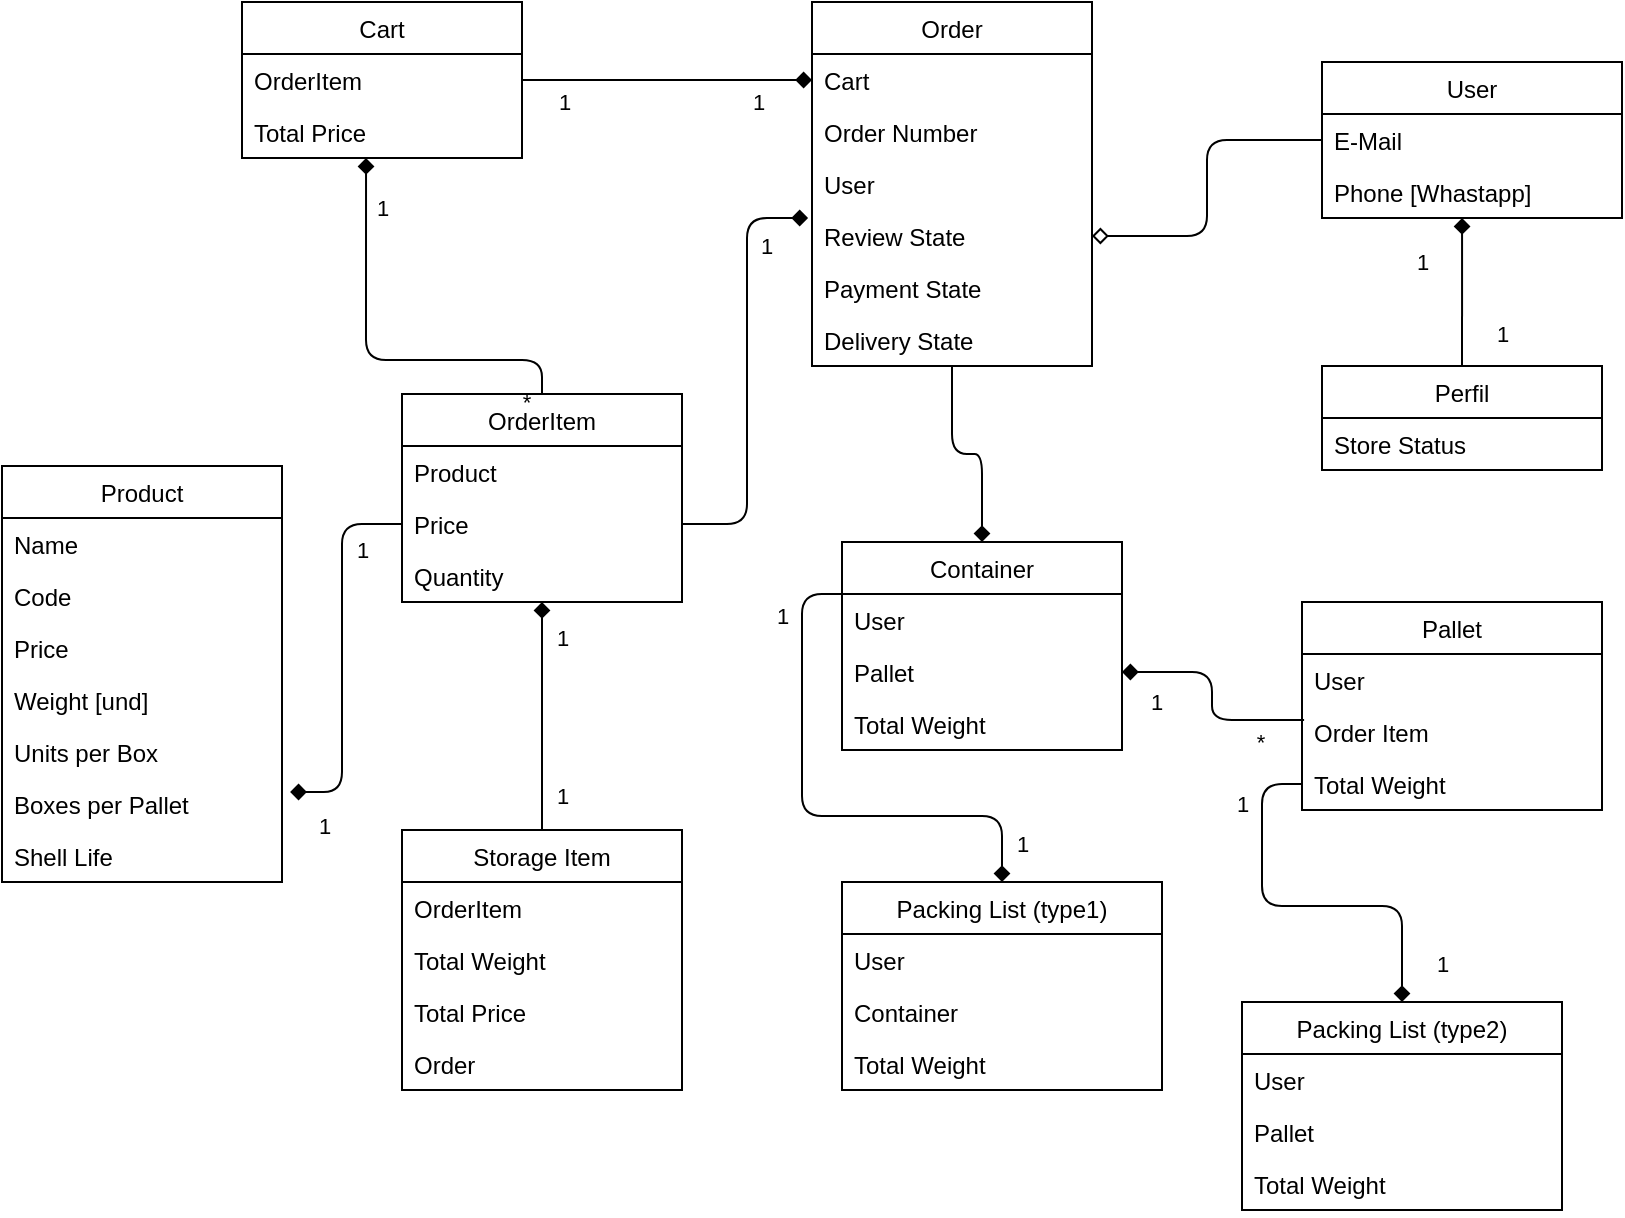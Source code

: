 <mxfile version="15.6.8" type="github">
  <diagram id="cdeWegI2rHCqs-vMcGuI" name="Page-1">
    <mxGraphModel dx="1395" dy="776" grid="1" gridSize="10" guides="1" tooltips="1" connect="1" arrows="1" fold="1" page="1" pageScale="1" pageWidth="850" pageHeight="1100" math="0" shadow="0">
      <root>
        <mxCell id="0" />
        <mxCell id="1" parent="0" />
        <mxCell id="ufk87gchy8EaRJGP1gYz-62" value="Product" style="swimlane;fontStyle=0;childLayout=stackLayout;horizontal=1;startSize=26;fillColor=none;horizontalStack=0;resizeParent=1;resizeParentMax=0;resizeLast=0;collapsible=1;marginBottom=0;" parent="1" vertex="1">
          <mxGeometry x="20" y="282" width="140" height="208" as="geometry" />
        </mxCell>
        <mxCell id="ufk87gchy8EaRJGP1gYz-67" value="Name" style="text;strokeColor=none;fillColor=none;align=left;verticalAlign=top;spacingLeft=4;spacingRight=4;overflow=hidden;rotatable=0;points=[[0,0.5],[1,0.5]];portConstraint=eastwest;" parent="ufk87gchy8EaRJGP1gYz-62" vertex="1">
          <mxGeometry y="26" width="140" height="26" as="geometry" />
        </mxCell>
        <mxCell id="ufk87gchy8EaRJGP1gYz-63" value="Code" style="text;strokeColor=none;fillColor=none;align=left;verticalAlign=top;spacingLeft=4;spacingRight=4;overflow=hidden;rotatable=0;points=[[0,0.5],[1,0.5]];portConstraint=eastwest;" parent="ufk87gchy8EaRJGP1gYz-62" vertex="1">
          <mxGeometry y="52" width="140" height="26" as="geometry" />
        </mxCell>
        <mxCell id="ufk87gchy8EaRJGP1gYz-68" value="Price" style="text;strokeColor=none;fillColor=none;align=left;verticalAlign=top;spacingLeft=4;spacingRight=4;overflow=hidden;rotatable=0;points=[[0,0.5],[1,0.5]];portConstraint=eastwest;" parent="ufk87gchy8EaRJGP1gYz-62" vertex="1">
          <mxGeometry y="78" width="140" height="26" as="geometry" />
        </mxCell>
        <mxCell id="ufk87gchy8EaRJGP1gYz-64" value="Weight [und]" style="text;strokeColor=none;fillColor=none;align=left;verticalAlign=top;spacingLeft=4;spacingRight=4;overflow=hidden;rotatable=0;points=[[0,0.5],[1,0.5]];portConstraint=eastwest;" parent="ufk87gchy8EaRJGP1gYz-62" vertex="1">
          <mxGeometry y="104" width="140" height="26" as="geometry" />
        </mxCell>
        <object label="Units per Box&#xa;" placeholders="1" adafds="Price&#xa;" id="ufk87gchy8EaRJGP1gYz-65">
          <mxCell style="text;strokeColor=none;fillColor=none;align=left;verticalAlign=top;spacingLeft=4;spacingRight=4;overflow=hidden;rotatable=0;points=[[0,0.5],[1,0.5]];portConstraint=eastwest;" parent="ufk87gchy8EaRJGP1gYz-62" vertex="1">
            <mxGeometry y="130" width="140" height="26" as="geometry" />
          </mxCell>
        </object>
        <mxCell id="ufk87gchy8EaRJGP1gYz-72" value="Boxes per Pallet" style="text;strokeColor=none;fillColor=none;align=left;verticalAlign=top;spacingLeft=4;spacingRight=4;overflow=hidden;rotatable=0;points=[[0,0.5],[1,0.5]];portConstraint=eastwest;" parent="ufk87gchy8EaRJGP1gYz-62" vertex="1">
          <mxGeometry y="156" width="140" height="26" as="geometry" />
        </mxCell>
        <mxCell id="ufk87gchy8EaRJGP1gYz-71" value="Shell Life" style="text;strokeColor=none;fillColor=none;align=left;verticalAlign=top;spacingLeft=4;spacingRight=4;overflow=hidden;rotatable=0;points=[[0,0.5],[1,0.5]];portConstraint=eastwest;" parent="ufk87gchy8EaRJGP1gYz-62" vertex="1">
          <mxGeometry y="182" width="140" height="26" as="geometry" />
        </mxCell>
        <mxCell id="3pQK_MFG4ia8OerURwKQ-3" style="edgeStyle=orthogonalEdgeStyle;rounded=1;orthogonalLoop=1;jettySize=auto;html=1;exitX=1;exitY=0.5;exitDx=0;exitDy=0;endArrow=diamond;endFill=1;" parent="1" source="ufk87gchy8EaRJGP1gYz-73" target="ufk87gchy8EaRJGP1gYz-106" edge="1">
          <mxGeometry relative="1" as="geometry" />
        </mxCell>
        <mxCell id="3pQK_MFG4ia8OerURwKQ-13" value="1" style="edgeLabel;html=1;align=center;verticalAlign=middle;resizable=0;points=[];" parent="3pQK_MFG4ia8OerURwKQ-3" vertex="1" connectable="0">
          <mxGeometry x="0.627" y="-4" relative="1" as="geometry">
            <mxPoint y="7" as="offset" />
          </mxGeometry>
        </mxCell>
        <mxCell id="3pQK_MFG4ia8OerURwKQ-14" value="1" style="edgeLabel;html=1;align=center;verticalAlign=middle;resizable=0;points=[];" parent="3pQK_MFG4ia8OerURwKQ-3" vertex="1" connectable="0">
          <mxGeometry x="-0.773" y="-3" relative="1" as="geometry">
            <mxPoint x="4" y="8" as="offset" />
          </mxGeometry>
        </mxCell>
        <mxCell id="ufk87gchy8EaRJGP1gYz-73" value="Cart" style="swimlane;fontStyle=0;childLayout=stackLayout;horizontal=1;startSize=26;fillColor=none;horizontalStack=0;resizeParent=1;resizeParentMax=0;resizeLast=0;collapsible=1;marginBottom=0;" parent="1" vertex="1">
          <mxGeometry x="140" y="50" width="140" height="78" as="geometry" />
        </mxCell>
        <mxCell id="ufk87gchy8EaRJGP1gYz-74" value="OrderItem" style="text;strokeColor=none;fillColor=none;align=left;verticalAlign=top;spacingLeft=4;spacingRight=4;overflow=hidden;rotatable=0;points=[[0,0.5],[1,0.5]];portConstraint=eastwest;" parent="ufk87gchy8EaRJGP1gYz-73" vertex="1">
          <mxGeometry y="26" width="140" height="26" as="geometry" />
        </mxCell>
        <mxCell id="ufk87gchy8EaRJGP1gYz-76" value="Total Price" style="text;strokeColor=none;fillColor=none;align=left;verticalAlign=top;spacingLeft=4;spacingRight=4;overflow=hidden;rotatable=0;points=[[0,0.5],[1,0.5]];portConstraint=eastwest;" parent="ufk87gchy8EaRJGP1gYz-73" vertex="1">
          <mxGeometry y="52" width="140" height="26" as="geometry" />
        </mxCell>
        <mxCell id="YTnr2HPFLdlH_D2PQjZW-26" style="edgeStyle=orthogonalEdgeStyle;rounded=1;orthogonalLoop=1;jettySize=auto;html=1;entryX=0.5;entryY=0;entryDx=0;entryDy=0;startArrow=diamond;startFill=1;endArrow=none;endFill=0;" parent="1" source="ufk87gchy8EaRJGP1gYz-81" target="ufk87gchy8EaRJGP1gYz-129" edge="1">
          <mxGeometry relative="1" as="geometry" />
        </mxCell>
        <mxCell id="YTnr2HPFLdlH_D2PQjZW-28" value="1" style="edgeLabel;html=1;align=center;verticalAlign=middle;resizable=0;points=[];" parent="YTnr2HPFLdlH_D2PQjZW-26" vertex="1" connectable="0">
          <mxGeometry x="-0.782" y="2" relative="1" as="geometry">
            <mxPoint x="8" y="5" as="offset" />
          </mxGeometry>
        </mxCell>
        <mxCell id="YTnr2HPFLdlH_D2PQjZW-29" value="1" style="edgeLabel;html=1;align=center;verticalAlign=middle;resizable=0;points=[];" parent="YTnr2HPFLdlH_D2PQjZW-26" vertex="1" connectable="0">
          <mxGeometry x="0.703" y="1" relative="1" as="geometry">
            <mxPoint x="9" as="offset" />
          </mxGeometry>
        </mxCell>
        <mxCell id="3pQK_MFG4ia8OerURwKQ-6" style="edgeStyle=orthogonalEdgeStyle;rounded=1;orthogonalLoop=1;jettySize=auto;html=1;exitX=0.5;exitY=0;exitDx=0;exitDy=0;entryX=0.443;entryY=1;entryDx=0;entryDy=0;entryPerimeter=0;endArrow=diamond;endFill=1;" parent="1" source="ufk87gchy8EaRJGP1gYz-81" target="ufk87gchy8EaRJGP1gYz-76" edge="1">
          <mxGeometry relative="1" as="geometry">
            <Array as="points">
              <mxPoint x="240" y="229" />
              <mxPoint x="222" y="229" />
            </Array>
          </mxGeometry>
        </mxCell>
        <mxCell id="3pQK_MFG4ia8OerURwKQ-11" value="1" style="edgeLabel;html=1;align=center;verticalAlign=middle;resizable=0;points=[];" parent="3pQK_MFG4ia8OerURwKQ-6" vertex="1" connectable="0">
          <mxGeometry x="0.654" y="-1" relative="1" as="geometry">
            <mxPoint x="7" y="-11" as="offset" />
          </mxGeometry>
        </mxCell>
        <mxCell id="3pQK_MFG4ia8OerURwKQ-12" value="*" style="edgeLabel;html=1;align=center;verticalAlign=middle;resizable=0;points=[];" parent="3pQK_MFG4ia8OerURwKQ-6" vertex="1" connectable="0">
          <mxGeometry x="-0.654" y="-2" relative="1" as="geometry">
            <mxPoint x="10" y="23" as="offset" />
          </mxGeometry>
        </mxCell>
        <mxCell id="ufk87gchy8EaRJGP1gYz-81" value="OrderItem" style="swimlane;fontStyle=0;childLayout=stackLayout;horizontal=1;startSize=26;fillColor=none;horizontalStack=0;resizeParent=1;resizeParentMax=0;resizeLast=0;collapsible=1;marginBottom=0;" parent="1" vertex="1">
          <mxGeometry x="220" y="246" width="140" height="104" as="geometry" />
        </mxCell>
        <mxCell id="ufk87gchy8EaRJGP1gYz-82" value="Product" style="text;strokeColor=none;fillColor=none;align=left;verticalAlign=top;spacingLeft=4;spacingRight=4;overflow=hidden;rotatable=0;points=[[0,0.5],[1,0.5]];portConstraint=eastwest;" parent="ufk87gchy8EaRJGP1gYz-81" vertex="1">
          <mxGeometry y="26" width="140" height="26" as="geometry" />
        </mxCell>
        <mxCell id="ufk87gchy8EaRJGP1gYz-83" value="Price" style="text;strokeColor=none;fillColor=none;align=left;verticalAlign=top;spacingLeft=4;spacingRight=4;overflow=hidden;rotatable=0;points=[[0,0.5],[1,0.5]];portConstraint=eastwest;" parent="ufk87gchy8EaRJGP1gYz-81" vertex="1">
          <mxGeometry y="52" width="140" height="26" as="geometry" />
        </mxCell>
        <mxCell id="ufk87gchy8EaRJGP1gYz-84" value="Quantity" style="text;strokeColor=none;fillColor=none;align=left;verticalAlign=top;spacingLeft=4;spacingRight=4;overflow=hidden;rotatable=0;points=[[0,0.5],[1,0.5]];portConstraint=eastwest;" parent="ufk87gchy8EaRJGP1gYz-81" vertex="1">
          <mxGeometry y="78" width="140" height="26" as="geometry" />
        </mxCell>
        <mxCell id="ufk87gchy8EaRJGP1gYz-89" value="User" style="swimlane;fontStyle=0;childLayout=stackLayout;horizontal=1;startSize=26;fillColor=none;horizontalStack=0;resizeParent=1;resizeParentMax=0;resizeLast=0;collapsible=1;marginBottom=0;" parent="1" vertex="1">
          <mxGeometry x="680" y="80" width="150" height="78" as="geometry" />
        </mxCell>
        <mxCell id="ufk87gchy8EaRJGP1gYz-90" value="E-Mail" style="text;strokeColor=none;fillColor=none;align=left;verticalAlign=top;spacingLeft=4;spacingRight=4;overflow=hidden;rotatable=0;points=[[0,0.5],[1,0.5]];portConstraint=eastwest;" parent="ufk87gchy8EaRJGP1gYz-89" vertex="1">
          <mxGeometry y="26" width="150" height="26" as="geometry" />
        </mxCell>
        <mxCell id="ufk87gchy8EaRJGP1gYz-96" value="Phone [Whastapp]" style="text;strokeColor=none;fillColor=none;align=left;verticalAlign=top;spacingLeft=4;spacingRight=4;overflow=hidden;rotatable=0;points=[[0,0.5],[1,0.5]];portConstraint=eastwest;" parent="ufk87gchy8EaRJGP1gYz-89" vertex="1">
          <mxGeometry y="52" width="150" height="26" as="geometry" />
        </mxCell>
        <mxCell id="ufk87gchy8EaRJGP1gYz-97" value="Perfil" style="swimlane;fontStyle=0;childLayout=stackLayout;horizontal=1;startSize=26;fillColor=none;horizontalStack=0;resizeParent=1;resizeParentMax=0;resizeLast=0;collapsible=1;marginBottom=0;" parent="1" vertex="1">
          <mxGeometry x="680" y="232" width="140" height="52" as="geometry" />
        </mxCell>
        <mxCell id="ufk87gchy8EaRJGP1gYz-104" value="Store Status" style="text;strokeColor=none;fillColor=none;align=left;verticalAlign=top;spacingLeft=4;spacingRight=4;overflow=hidden;rotatable=0;points=[[0,0.5],[1,0.5]];portConstraint=eastwest;" parent="ufk87gchy8EaRJGP1gYz-97" vertex="1">
          <mxGeometry y="26" width="140" height="26" as="geometry" />
        </mxCell>
        <mxCell id="_ovyuy2Nq4tTpJpN0JnH-9" style="edgeStyle=orthogonalEdgeStyle;rounded=1;orthogonalLoop=1;jettySize=auto;html=1;exitX=0.5;exitY=1;exitDx=0;exitDy=0;entryX=0.5;entryY=0;entryDx=0;entryDy=0;endArrow=diamond;endFill=1;" edge="1" parent="1" source="ufk87gchy8EaRJGP1gYz-105" target="YTnr2HPFLdlH_D2PQjZW-34">
          <mxGeometry relative="1" as="geometry" />
        </mxCell>
        <mxCell id="ufk87gchy8EaRJGP1gYz-105" value="Order" style="swimlane;fontStyle=0;childLayout=stackLayout;horizontal=1;startSize=26;fillColor=none;horizontalStack=0;resizeParent=1;resizeParentMax=0;resizeLast=0;collapsible=1;marginBottom=0;" parent="1" vertex="1">
          <mxGeometry x="425" y="50" width="140" height="182" as="geometry" />
        </mxCell>
        <mxCell id="ufk87gchy8EaRJGP1gYz-106" value="Cart&#xa;" style="text;strokeColor=none;fillColor=none;align=left;verticalAlign=top;spacingLeft=4;spacingRight=4;overflow=hidden;rotatable=0;points=[[0,0.5],[1,0.5]];portConstraint=eastwest;" parent="ufk87gchy8EaRJGP1gYz-105" vertex="1">
          <mxGeometry y="26" width="140" height="26" as="geometry" />
        </mxCell>
        <mxCell id="ufk87gchy8EaRJGP1gYz-107" value="Order Number" style="text;strokeColor=none;fillColor=none;align=left;verticalAlign=top;spacingLeft=4;spacingRight=4;overflow=hidden;rotatable=0;points=[[0,0.5],[1,0.5]];portConstraint=eastwest;" parent="ufk87gchy8EaRJGP1gYz-105" vertex="1">
          <mxGeometry y="52" width="140" height="26" as="geometry" />
        </mxCell>
        <mxCell id="ufk87gchy8EaRJGP1gYz-108" value="User" style="text;strokeColor=none;fillColor=none;align=left;verticalAlign=top;spacingLeft=4;spacingRight=4;overflow=hidden;rotatable=0;points=[[0,0.5],[1,0.5]];portConstraint=eastwest;" parent="ufk87gchy8EaRJGP1gYz-105" vertex="1">
          <mxGeometry y="78" width="140" height="26" as="geometry" />
        </mxCell>
        <mxCell id="ufk87gchy8EaRJGP1gYz-109" value="Review State" style="text;strokeColor=none;fillColor=none;align=left;verticalAlign=top;spacingLeft=4;spacingRight=4;overflow=hidden;rotatable=0;points=[[0,0.5],[1,0.5]];portConstraint=eastwest;" parent="ufk87gchy8EaRJGP1gYz-105" vertex="1">
          <mxGeometry y="104" width="140" height="26" as="geometry" />
        </mxCell>
        <object label="Payment State" placeholders="1" adafds="Price&#xa;" id="ufk87gchy8EaRJGP1gYz-110">
          <mxCell style="text;strokeColor=none;fillColor=none;align=left;verticalAlign=top;spacingLeft=4;spacingRight=4;overflow=hidden;rotatable=0;points=[[0,0.5],[1,0.5]];portConstraint=eastwest;" parent="ufk87gchy8EaRJGP1gYz-105" vertex="1">
            <mxGeometry y="130" width="140" height="26" as="geometry" />
          </mxCell>
        </object>
        <mxCell id="ufk87gchy8EaRJGP1gYz-111" value="Delivery State" style="text;strokeColor=none;fillColor=none;align=left;verticalAlign=top;spacingLeft=4;spacingRight=4;overflow=hidden;rotatable=0;points=[[0,0.5],[1,0.5]];portConstraint=eastwest;" parent="ufk87gchy8EaRJGP1gYz-105" vertex="1">
          <mxGeometry y="156" width="140" height="26" as="geometry" />
        </mxCell>
        <mxCell id="ufk87gchy8EaRJGP1gYz-119" value="1" style="endArrow=diamond;startArrow=none;endFill=1;startFill=0;html=1;rounded=1;exitX=0.5;exitY=0;exitDx=0;exitDy=0;entryX=0.467;entryY=1;entryDx=0;entryDy=0;entryPerimeter=0;" parent="1" source="ufk87gchy8EaRJGP1gYz-97" target="ufk87gchy8EaRJGP1gYz-96" edge="1">
          <mxGeometry x="0.372" y="20" width="160" relative="1" as="geometry">
            <mxPoint x="715" y="410" as="sourcePoint" />
            <mxPoint x="790" y="250" as="targetPoint" />
            <mxPoint y="-1" as="offset" />
          </mxGeometry>
        </mxCell>
        <mxCell id="_ovyuy2Nq4tTpJpN0JnH-28" value="1" style="edgeLabel;html=1;align=center;verticalAlign=middle;resizable=0;points=[];" vertex="1" connectable="0" parent="ufk87gchy8EaRJGP1gYz-119">
          <mxGeometry x="-0.548" y="-1" relative="1" as="geometry">
            <mxPoint x="19" as="offset" />
          </mxGeometry>
        </mxCell>
        <mxCell id="_ovyuy2Nq4tTpJpN0JnH-23" style="edgeStyle=orthogonalEdgeStyle;curved=0;rounded=1;sketch=0;orthogonalLoop=1;jettySize=auto;html=1;exitX=0.5;exitY=0;exitDx=0;exitDy=0;entryX=0;entryY=0.25;entryDx=0;entryDy=0;startArrow=diamond;startFill=1;endArrow=none;endFill=0;" edge="1" parent="1" source="ufk87gchy8EaRJGP1gYz-121" target="YTnr2HPFLdlH_D2PQjZW-34">
          <mxGeometry relative="1" as="geometry" />
        </mxCell>
        <mxCell id="_ovyuy2Nq4tTpJpN0JnH-25" value="1" style="edgeLabel;html=1;align=center;verticalAlign=middle;resizable=0;points=[];" vertex="1" connectable="0" parent="_ovyuy2Nq4tTpJpN0JnH-23">
          <mxGeometry x="0.799" y="-3" relative="1" as="geometry">
            <mxPoint x="-13" y="4" as="offset" />
          </mxGeometry>
        </mxCell>
        <mxCell id="_ovyuy2Nq4tTpJpN0JnH-26" value="1" style="edgeLabel;html=1;align=center;verticalAlign=middle;resizable=0;points=[];" vertex="1" connectable="0" parent="_ovyuy2Nq4tTpJpN0JnH-23">
          <mxGeometry x="-0.891" y="-2" relative="1" as="geometry">
            <mxPoint x="8" y="-5" as="offset" />
          </mxGeometry>
        </mxCell>
        <mxCell id="ufk87gchy8EaRJGP1gYz-121" value="Packing List (type1)" style="swimlane;fontStyle=0;childLayout=stackLayout;horizontal=1;startSize=26;fillColor=none;horizontalStack=0;resizeParent=1;resizeParentMax=0;resizeLast=0;collapsible=1;marginBottom=0;" parent="1" vertex="1">
          <mxGeometry x="440" y="490" width="160" height="104" as="geometry" />
        </mxCell>
        <mxCell id="ufk87gchy8EaRJGP1gYz-123" value="User" style="text;strokeColor=none;fillColor=none;align=left;verticalAlign=top;spacingLeft=4;spacingRight=4;overflow=hidden;rotatable=0;points=[[0,0.5],[1,0.5]];portConstraint=eastwest;" parent="ufk87gchy8EaRJGP1gYz-121" vertex="1">
          <mxGeometry y="26" width="160" height="26" as="geometry" />
        </mxCell>
        <mxCell id="ufk87gchy8EaRJGP1gYz-128" value="Container" style="text;strokeColor=none;fillColor=none;align=left;verticalAlign=top;spacingLeft=4;spacingRight=4;overflow=hidden;rotatable=0;points=[[0,0.5],[1,0.5]];portConstraint=eastwest;" parent="ufk87gchy8EaRJGP1gYz-121" vertex="1">
          <mxGeometry y="52" width="160" height="26" as="geometry" />
        </mxCell>
        <mxCell id="ufk87gchy8EaRJGP1gYz-125" value="Total Weight" style="text;strokeColor=none;fillColor=none;align=left;verticalAlign=top;spacingLeft=4;spacingRight=4;overflow=hidden;rotatable=0;points=[[0,0.5],[1,0.5]];portConstraint=eastwest;" parent="ufk87gchy8EaRJGP1gYz-121" vertex="1">
          <mxGeometry y="78" width="160" height="26" as="geometry" />
        </mxCell>
        <mxCell id="ufk87gchy8EaRJGP1gYz-129" value="Storage Item" style="swimlane;fontStyle=0;childLayout=stackLayout;horizontal=1;startSize=26;fillColor=none;horizontalStack=0;resizeParent=1;resizeParentMax=0;resizeLast=0;collapsible=1;marginBottom=0;" parent="1" vertex="1">
          <mxGeometry x="220" y="464" width="140" height="130" as="geometry" />
        </mxCell>
        <mxCell id="ufk87gchy8EaRJGP1gYz-130" value="OrderItem" style="text;strokeColor=none;fillColor=none;align=left;verticalAlign=top;spacingLeft=4;spacingRight=4;overflow=hidden;rotatable=0;points=[[0,0.5],[1,0.5]];portConstraint=eastwest;" parent="ufk87gchy8EaRJGP1gYz-129" vertex="1">
          <mxGeometry y="26" width="140" height="26" as="geometry" />
        </mxCell>
        <mxCell id="ufk87gchy8EaRJGP1gYz-133" value="Total Weight" style="text;strokeColor=none;fillColor=none;align=left;verticalAlign=top;spacingLeft=4;spacingRight=4;overflow=hidden;rotatable=0;points=[[0,0.5],[1,0.5]];portConstraint=eastwest;" parent="ufk87gchy8EaRJGP1gYz-129" vertex="1">
          <mxGeometry y="52" width="140" height="26" as="geometry" />
        </mxCell>
        <mxCell id="ufk87gchy8EaRJGP1gYz-134" value="Total Price" style="text;strokeColor=none;fillColor=none;align=left;verticalAlign=top;spacingLeft=4;spacingRight=4;overflow=hidden;rotatable=0;points=[[0,0.5],[1,0.5]];portConstraint=eastwest;" parent="ufk87gchy8EaRJGP1gYz-129" vertex="1">
          <mxGeometry y="78" width="140" height="26" as="geometry" />
        </mxCell>
        <mxCell id="ufk87gchy8EaRJGP1gYz-131" value="Order" style="text;strokeColor=none;fillColor=none;align=left;verticalAlign=top;spacingLeft=4;spacingRight=4;overflow=hidden;rotatable=0;points=[[0,0.5],[1,0.5]];portConstraint=eastwest;" parent="ufk87gchy8EaRJGP1gYz-129" vertex="1">
          <mxGeometry y="104" width="140" height="26" as="geometry" />
        </mxCell>
        <mxCell id="YTnr2HPFLdlH_D2PQjZW-34" value="Container" style="swimlane;fontStyle=0;childLayout=stackLayout;horizontal=1;startSize=26;fillColor=none;horizontalStack=0;resizeParent=1;resizeParentMax=0;resizeLast=0;collapsible=1;marginBottom=0;" parent="1" vertex="1">
          <mxGeometry x="440" y="320" width="140" height="104" as="geometry" />
        </mxCell>
        <mxCell id="YTnr2HPFLdlH_D2PQjZW-35" value="User" style="text;strokeColor=none;fillColor=none;align=left;verticalAlign=top;spacingLeft=4;spacingRight=4;overflow=hidden;rotatable=0;points=[[0,0.5],[1,0.5]];portConstraint=eastwest;" parent="YTnr2HPFLdlH_D2PQjZW-34" vertex="1">
          <mxGeometry y="26" width="140" height="26" as="geometry" />
        </mxCell>
        <mxCell id="YTnr2HPFLdlH_D2PQjZW-36" value="Pallet" style="text;strokeColor=none;fillColor=none;align=left;verticalAlign=top;spacingLeft=4;spacingRight=4;overflow=hidden;rotatable=0;points=[[0,0.5],[1,0.5]];portConstraint=eastwest;" parent="YTnr2HPFLdlH_D2PQjZW-34" vertex="1">
          <mxGeometry y="52" width="140" height="26" as="geometry" />
        </mxCell>
        <mxCell id="YTnr2HPFLdlH_D2PQjZW-37" value="Total Weight" style="text;strokeColor=none;fillColor=none;align=left;verticalAlign=top;spacingLeft=4;spacingRight=4;overflow=hidden;rotatable=0;points=[[0,0.5],[1,0.5]];portConstraint=eastwest;" parent="YTnr2HPFLdlH_D2PQjZW-34" vertex="1">
          <mxGeometry y="78" width="140" height="26" as="geometry" />
        </mxCell>
        <mxCell id="YTnr2HPFLdlH_D2PQjZW-38" value="Pallet" style="swimlane;fontStyle=0;childLayout=stackLayout;horizontal=1;startSize=26;fillColor=none;horizontalStack=0;resizeParent=1;resizeParentMax=0;resizeLast=0;collapsible=1;marginBottom=0;" parent="1" vertex="1">
          <mxGeometry x="670" y="350" width="150" height="104" as="geometry" />
        </mxCell>
        <mxCell id="YTnr2HPFLdlH_D2PQjZW-39" value="User" style="text;strokeColor=none;fillColor=none;align=left;verticalAlign=top;spacingLeft=4;spacingRight=4;overflow=hidden;rotatable=0;points=[[0,0.5],[1,0.5]];portConstraint=eastwest;" parent="YTnr2HPFLdlH_D2PQjZW-38" vertex="1">
          <mxGeometry y="26" width="150" height="26" as="geometry" />
        </mxCell>
        <mxCell id="YTnr2HPFLdlH_D2PQjZW-40" value="Order Item" style="text;strokeColor=none;fillColor=none;align=left;verticalAlign=top;spacingLeft=4;spacingRight=4;overflow=hidden;rotatable=0;points=[[0,0.5],[1,0.5]];portConstraint=eastwest;" parent="YTnr2HPFLdlH_D2PQjZW-38" vertex="1">
          <mxGeometry y="52" width="150" height="26" as="geometry" />
        </mxCell>
        <mxCell id="YTnr2HPFLdlH_D2PQjZW-41" value="Total Weight" style="text;strokeColor=none;fillColor=none;align=left;verticalAlign=top;spacingLeft=4;spacingRight=4;overflow=hidden;rotatable=0;points=[[0,0.5],[1,0.5]];portConstraint=eastwest;" parent="YTnr2HPFLdlH_D2PQjZW-38" vertex="1">
          <mxGeometry y="78" width="150" height="26" as="geometry" />
        </mxCell>
        <mxCell id="3pQK_MFG4ia8OerURwKQ-1" style="edgeStyle=orthogonalEdgeStyle;rounded=1;orthogonalLoop=1;jettySize=auto;html=1;exitX=0;exitY=0.5;exitDx=0;exitDy=0;entryX=1;entryY=0.5;entryDx=0;entryDy=0;endArrow=diamond;endFill=0;" parent="1" source="ufk87gchy8EaRJGP1gYz-90" target="ufk87gchy8EaRJGP1gYz-109" edge="1">
          <mxGeometry relative="1" as="geometry" />
        </mxCell>
        <mxCell id="3pQK_MFG4ia8OerURwKQ-7" style="edgeStyle=orthogonalEdgeStyle;rounded=1;orthogonalLoop=1;jettySize=auto;html=1;exitX=0;exitY=0.5;exitDx=0;exitDy=0;entryX=1.029;entryY=0.269;entryDx=0;entryDy=0;entryPerimeter=0;endArrow=diamond;endFill=1;" parent="1" source="ufk87gchy8EaRJGP1gYz-83" target="ufk87gchy8EaRJGP1gYz-72" edge="1">
          <mxGeometry relative="1" as="geometry" />
        </mxCell>
        <mxCell id="3pQK_MFG4ia8OerURwKQ-9" value="1" style="edgeLabel;html=1;align=center;verticalAlign=middle;resizable=0;points=[];" parent="3pQK_MFG4ia8OerURwKQ-7" vertex="1" connectable="0">
          <mxGeometry x="0.829" y="1" relative="1" as="geometry">
            <mxPoint y="16" as="offset" />
          </mxGeometry>
        </mxCell>
        <mxCell id="3pQK_MFG4ia8OerURwKQ-10" value="&lt;div&gt;1&lt;/div&gt;" style="edgeLabel;html=1;align=center;verticalAlign=middle;resizable=0;points=[];" parent="3pQK_MFG4ia8OerURwKQ-7" vertex="1" connectable="0">
          <mxGeometry x="-0.873" y="3" relative="1" as="geometry">
            <mxPoint x="-8" y="10" as="offset" />
          </mxGeometry>
        </mxCell>
        <mxCell id="3pQK_MFG4ia8OerURwKQ-8" value="" style="edgeStyle=orthogonalEdgeStyle;rounded=1;orthogonalLoop=1;jettySize=auto;html=1;exitX=1;exitY=0.5;exitDx=0;exitDy=0;entryX=-0.014;entryY=0.154;entryDx=0;entryDy=0;entryPerimeter=0;endArrow=diamond;endFill=1;" parent="1" source="ufk87gchy8EaRJGP1gYz-83" target="ufk87gchy8EaRJGP1gYz-109" edge="1">
          <mxGeometry relative="1" as="geometry" />
        </mxCell>
        <mxCell id="3pQK_MFG4ia8OerURwKQ-16" value="1" style="edgeLabel;html=1;align=center;verticalAlign=middle;resizable=0;points=[];" parent="3pQK_MFG4ia8OerURwKQ-8" vertex="1" connectable="0">
          <mxGeometry x="0.902" y="1" relative="1" as="geometry">
            <mxPoint x="-11" y="15" as="offset" />
          </mxGeometry>
        </mxCell>
        <mxCell id="_ovyuy2Nq4tTpJpN0JnH-10" style="edgeStyle=orthogonalEdgeStyle;rounded=1;sketch=0;orthogonalLoop=1;jettySize=auto;html=1;exitX=1;exitY=0.5;exitDx=0;exitDy=0;entryX=0.007;entryY=0.269;entryDx=0;entryDy=0;entryPerimeter=0;endArrow=none;endFill=0;startArrow=diamond;startFill=1;" edge="1" parent="1" source="YTnr2HPFLdlH_D2PQjZW-36" target="YTnr2HPFLdlH_D2PQjZW-40">
          <mxGeometry relative="1" as="geometry" />
        </mxCell>
        <mxCell id="_ovyuy2Nq4tTpJpN0JnH-14" value="1" style="edgeLabel;html=1;align=center;verticalAlign=middle;resizable=0;points=[];" vertex="1" connectable="0" parent="_ovyuy2Nq4tTpJpN0JnH-10">
          <mxGeometry x="-0.701" y="-1" relative="1" as="geometry">
            <mxPoint y="14" as="offset" />
          </mxGeometry>
        </mxCell>
        <mxCell id="_ovyuy2Nq4tTpJpN0JnH-15" value="*" style="edgeLabel;html=1;align=center;verticalAlign=middle;resizable=0;points=[];" vertex="1" connectable="0" parent="_ovyuy2Nq4tTpJpN0JnH-10">
          <mxGeometry x="0.739" y="-2" relative="1" as="geometry">
            <mxPoint x="-7" y="9" as="offset" />
          </mxGeometry>
        </mxCell>
        <mxCell id="_ovyuy2Nq4tTpJpN0JnH-24" value="1" style="edgeStyle=orthogonalEdgeStyle;rounded=1;sketch=0;orthogonalLoop=1;jettySize=auto;html=1;exitX=0.5;exitY=0;exitDx=0;exitDy=0;entryX=0;entryY=0.5;entryDx=0;entryDy=0;startArrow=diamond;startFill=1;endArrow=none;endFill=0;" edge="1" parent="1" source="_ovyuy2Nq4tTpJpN0JnH-16" target="YTnr2HPFLdlH_D2PQjZW-41">
          <mxGeometry x="0.71" y="10" relative="1" as="geometry">
            <mxPoint y="1" as="offset" />
          </mxGeometry>
        </mxCell>
        <mxCell id="_ovyuy2Nq4tTpJpN0JnH-27" value="1" style="edgeLabel;html=1;align=center;verticalAlign=middle;resizable=0;points=[];" vertex="1" connectable="0" parent="_ovyuy2Nq4tTpJpN0JnH-24">
          <mxGeometry x="-0.762" y="-2" relative="1" as="geometry">
            <mxPoint x="18" y="4" as="offset" />
          </mxGeometry>
        </mxCell>
        <mxCell id="_ovyuy2Nq4tTpJpN0JnH-16" value="Packing List (type2)" style="swimlane;fontStyle=0;childLayout=stackLayout;horizontal=1;startSize=26;fillColor=none;horizontalStack=0;resizeParent=1;resizeParentMax=0;resizeLast=0;collapsible=1;marginBottom=0;" vertex="1" parent="1">
          <mxGeometry x="640" y="550" width="160" height="104" as="geometry" />
        </mxCell>
        <mxCell id="_ovyuy2Nq4tTpJpN0JnH-17" value="User" style="text;strokeColor=none;fillColor=none;align=left;verticalAlign=top;spacingLeft=4;spacingRight=4;overflow=hidden;rotatable=0;points=[[0,0.5],[1,0.5]];portConstraint=eastwest;" vertex="1" parent="_ovyuy2Nq4tTpJpN0JnH-16">
          <mxGeometry y="26" width="160" height="26" as="geometry" />
        </mxCell>
        <mxCell id="_ovyuy2Nq4tTpJpN0JnH-18" value="Pallet" style="text;strokeColor=none;fillColor=none;align=left;verticalAlign=top;spacingLeft=4;spacingRight=4;overflow=hidden;rotatable=0;points=[[0,0.5],[1,0.5]];portConstraint=eastwest;" vertex="1" parent="_ovyuy2Nq4tTpJpN0JnH-16">
          <mxGeometry y="52" width="160" height="26" as="geometry" />
        </mxCell>
        <mxCell id="_ovyuy2Nq4tTpJpN0JnH-19" value="Total Weight" style="text;strokeColor=none;fillColor=none;align=left;verticalAlign=top;spacingLeft=4;spacingRight=4;overflow=hidden;rotatable=0;points=[[0,0.5],[1,0.5]];portConstraint=eastwest;" vertex="1" parent="_ovyuy2Nq4tTpJpN0JnH-16">
          <mxGeometry y="78" width="160" height="26" as="geometry" />
        </mxCell>
      </root>
    </mxGraphModel>
  </diagram>
</mxfile>
